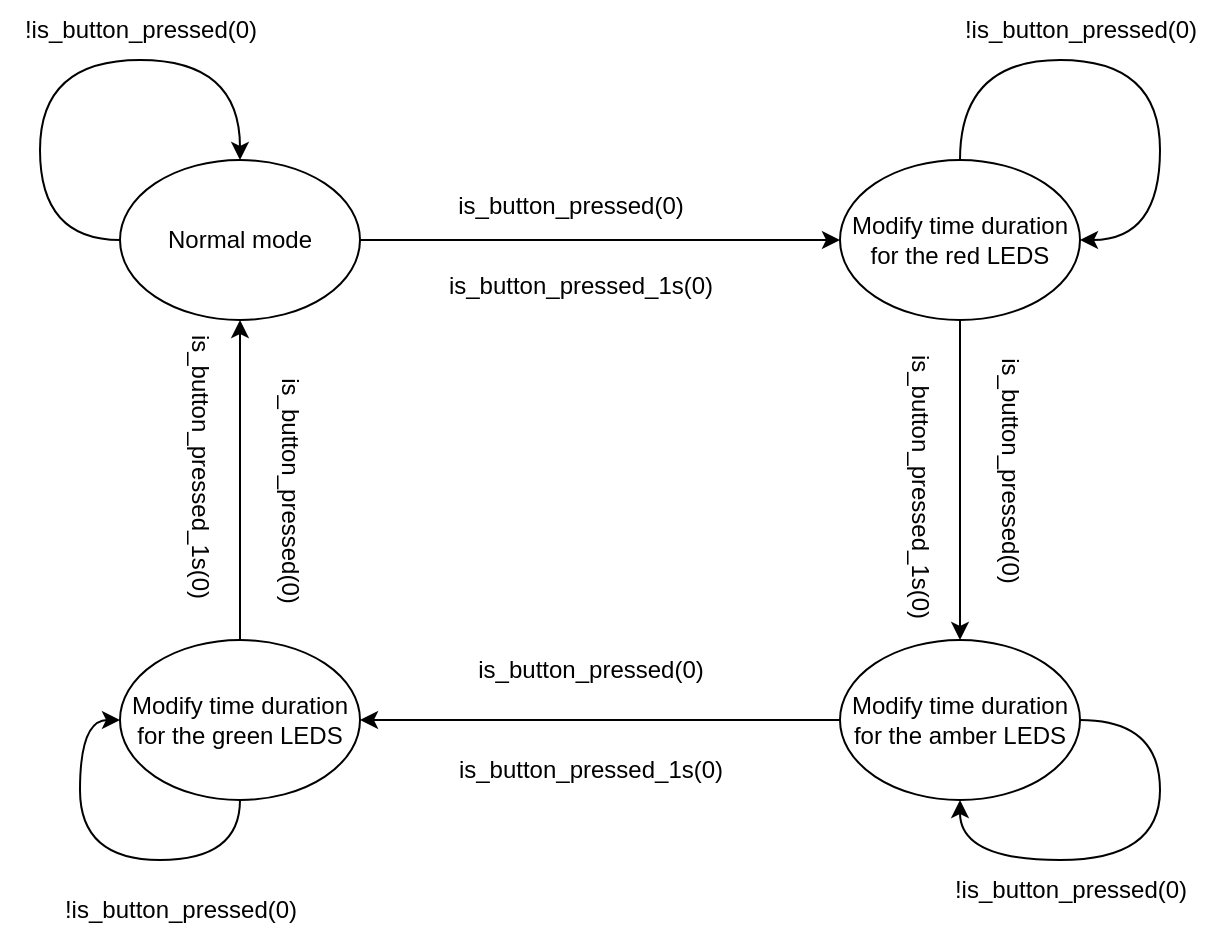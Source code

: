 <mxfile version="22.0.4" type="device">
  <diagram name="Page-1" id="tt0p2AYLQUR6rtq2RCFb">
    <mxGraphModel dx="1426" dy="785" grid="1" gridSize="10" guides="1" tooltips="1" connect="1" arrows="1" fold="1" page="1" pageScale="1" pageWidth="850" pageHeight="1100" math="0" shadow="0">
      <root>
        <mxCell id="0" />
        <mxCell id="1" parent="0" />
        <mxCell id="fBMuFBGO8dSWhLP7_DjK-5" style="edgeStyle=orthogonalEdgeStyle;rounded=0;orthogonalLoop=1;jettySize=auto;html=1;exitX=1;exitY=0.5;exitDx=0;exitDy=0;entryX=0;entryY=0.5;entryDx=0;entryDy=0;" edge="1" parent="1" source="fBMuFBGO8dSWhLP7_DjK-1" target="fBMuFBGO8dSWhLP7_DjK-2">
          <mxGeometry relative="1" as="geometry" />
        </mxCell>
        <mxCell id="fBMuFBGO8dSWhLP7_DjK-9" style="edgeStyle=orthogonalEdgeStyle;orthogonalLoop=1;jettySize=auto;html=1;exitX=0;exitY=0.5;exitDx=0;exitDy=0;curved=1;entryX=0.5;entryY=0;entryDx=0;entryDy=0;" edge="1" parent="1" source="fBMuFBGO8dSWhLP7_DjK-1" target="fBMuFBGO8dSWhLP7_DjK-1">
          <mxGeometry relative="1" as="geometry">
            <mxPoint x="120" y="180" as="targetPoint" />
            <Array as="points">
              <mxPoint x="120" y="230" />
              <mxPoint x="120" y="140" />
              <mxPoint x="220" y="140" />
            </Array>
          </mxGeometry>
        </mxCell>
        <mxCell id="fBMuFBGO8dSWhLP7_DjK-1" value="Normal mode" style="ellipse;whiteSpace=wrap;html=1;" vertex="1" parent="1">
          <mxGeometry x="160" y="190" width="120" height="80" as="geometry" />
        </mxCell>
        <mxCell id="fBMuFBGO8dSWhLP7_DjK-6" style="edgeStyle=orthogonalEdgeStyle;rounded=0;orthogonalLoop=1;jettySize=auto;html=1;exitX=0.5;exitY=1;exitDx=0;exitDy=0;entryX=0.5;entryY=0;entryDx=0;entryDy=0;" edge="1" parent="1" source="fBMuFBGO8dSWhLP7_DjK-2" target="fBMuFBGO8dSWhLP7_DjK-4">
          <mxGeometry relative="1" as="geometry" />
        </mxCell>
        <mxCell id="fBMuFBGO8dSWhLP7_DjK-2" value="Modify time duration for the red LEDS" style="ellipse;whiteSpace=wrap;html=1;" vertex="1" parent="1">
          <mxGeometry x="520" y="190" width="120" height="80" as="geometry" />
        </mxCell>
        <mxCell id="fBMuFBGO8dSWhLP7_DjK-8" style="edgeStyle=orthogonalEdgeStyle;rounded=0;orthogonalLoop=1;jettySize=auto;html=1;exitX=0.5;exitY=0;exitDx=0;exitDy=0;entryX=0.5;entryY=1;entryDx=0;entryDy=0;" edge="1" parent="1" source="fBMuFBGO8dSWhLP7_DjK-3" target="fBMuFBGO8dSWhLP7_DjK-1">
          <mxGeometry relative="1" as="geometry" />
        </mxCell>
        <mxCell id="fBMuFBGO8dSWhLP7_DjK-3" value="Modify time duration for the green LEDS" style="ellipse;whiteSpace=wrap;html=1;" vertex="1" parent="1">
          <mxGeometry x="160" y="430" width="120" height="80" as="geometry" />
        </mxCell>
        <mxCell id="fBMuFBGO8dSWhLP7_DjK-7" style="edgeStyle=orthogonalEdgeStyle;rounded=0;orthogonalLoop=1;jettySize=auto;html=1;exitX=0;exitY=0.5;exitDx=0;exitDy=0;entryX=1;entryY=0.5;entryDx=0;entryDy=0;" edge="1" parent="1" source="fBMuFBGO8dSWhLP7_DjK-4" target="fBMuFBGO8dSWhLP7_DjK-3">
          <mxGeometry relative="1" as="geometry" />
        </mxCell>
        <mxCell id="fBMuFBGO8dSWhLP7_DjK-4" value="Modify time duration for the amber LEDS" style="ellipse;whiteSpace=wrap;html=1;" vertex="1" parent="1">
          <mxGeometry x="520" y="430" width="120" height="80" as="geometry" />
        </mxCell>
        <mxCell id="fBMuFBGO8dSWhLP7_DjK-10" style="edgeStyle=orthogonalEdgeStyle;orthogonalLoop=1;jettySize=auto;html=1;exitX=0.5;exitY=0;exitDx=0;exitDy=0;curved=1;entryX=1;entryY=0.5;entryDx=0;entryDy=0;" edge="1" parent="1" source="fBMuFBGO8dSWhLP7_DjK-2" target="fBMuFBGO8dSWhLP7_DjK-2">
          <mxGeometry relative="1" as="geometry">
            <mxPoint x="700" y="210" as="targetPoint" />
            <mxPoint x="560" y="190" as="sourcePoint" />
            <Array as="points">
              <mxPoint x="580" y="140" />
              <mxPoint x="680" y="140" />
              <mxPoint x="680" y="230" />
            </Array>
          </mxGeometry>
        </mxCell>
        <mxCell id="fBMuFBGO8dSWhLP7_DjK-11" style="edgeStyle=orthogonalEdgeStyle;orthogonalLoop=1;jettySize=auto;html=1;exitX=1;exitY=0.5;exitDx=0;exitDy=0;curved=1;entryX=0.5;entryY=1;entryDx=0;entryDy=0;" edge="1" parent="1" source="fBMuFBGO8dSWhLP7_DjK-4" target="fBMuFBGO8dSWhLP7_DjK-4">
          <mxGeometry relative="1" as="geometry">
            <mxPoint x="750" y="570" as="targetPoint" />
            <mxPoint x="690" y="610" as="sourcePoint" />
            <Array as="points">
              <mxPoint x="680" y="470" />
              <mxPoint x="680" y="540" />
              <mxPoint x="580" y="540" />
            </Array>
          </mxGeometry>
        </mxCell>
        <mxCell id="fBMuFBGO8dSWhLP7_DjK-12" style="edgeStyle=orthogonalEdgeStyle;orthogonalLoop=1;jettySize=auto;html=1;exitX=0.5;exitY=1;exitDx=0;exitDy=0;curved=1;entryX=0;entryY=0.5;entryDx=0;entryDy=0;" edge="1" parent="1" source="fBMuFBGO8dSWhLP7_DjK-3" target="fBMuFBGO8dSWhLP7_DjK-3">
          <mxGeometry relative="1" as="geometry">
            <mxPoint x="250" y="290" as="targetPoint" />
            <mxPoint x="190" y="330" as="sourcePoint" />
            <Array as="points">
              <mxPoint x="220" y="540" />
              <mxPoint x="140" y="540" />
              <mxPoint x="140" y="470" />
            </Array>
          </mxGeometry>
        </mxCell>
        <mxCell id="fBMuFBGO8dSWhLP7_DjK-14" value="is_button_pressed(0)" style="text;html=1;align=center;verticalAlign=middle;resizable=0;points=[];autosize=1;strokeColor=none;fillColor=none;" vertex="1" parent="1">
          <mxGeometry x="315" y="198" width="140" height="30" as="geometry" />
        </mxCell>
        <mxCell id="fBMuFBGO8dSWhLP7_DjK-15" value="is_button_pressed(0)" style="text;html=1;align=center;verticalAlign=middle;resizable=0;points=[];autosize=1;strokeColor=none;fillColor=none;rotation=90;" vertex="1" parent="1">
          <mxGeometry x="535" y="330" width="140" height="30" as="geometry" />
        </mxCell>
        <mxCell id="fBMuFBGO8dSWhLP7_DjK-16" value="is_button_pressed(0)" style="text;html=1;align=center;verticalAlign=middle;resizable=0;points=[];autosize=1;strokeColor=none;fillColor=none;" vertex="1" parent="1">
          <mxGeometry x="325" y="430" width="140" height="30" as="geometry" />
        </mxCell>
        <mxCell id="fBMuFBGO8dSWhLP7_DjK-17" value="is_button_pressed(0)" style="text;html=1;align=center;verticalAlign=middle;resizable=0;points=[];autosize=1;strokeColor=none;fillColor=none;rotation=90;" vertex="1" parent="1">
          <mxGeometry x="175" y="340" width="140" height="30" as="geometry" />
        </mxCell>
        <mxCell id="fBMuFBGO8dSWhLP7_DjK-18" value="is_button_pressed_1s(0)" style="text;html=1;align=center;verticalAlign=middle;resizable=0;points=[];autosize=1;strokeColor=none;fillColor=none;" vertex="1" parent="1">
          <mxGeometry x="310" y="238" width="160" height="30" as="geometry" />
        </mxCell>
        <mxCell id="fBMuFBGO8dSWhLP7_DjK-19" value="is_button_pressed_1s(0)" style="text;html=1;align=center;verticalAlign=middle;resizable=0;points=[];autosize=1;strokeColor=none;fillColor=none;rotation=90;" vertex="1" parent="1">
          <mxGeometry x="480" y="338" width="160" height="30" as="geometry" />
        </mxCell>
        <mxCell id="fBMuFBGO8dSWhLP7_DjK-20" value="is_button_pressed_1s(0)" style="text;html=1;align=center;verticalAlign=middle;resizable=0;points=[];autosize=1;strokeColor=none;fillColor=none;" vertex="1" parent="1">
          <mxGeometry x="315" y="480" width="160" height="30" as="geometry" />
        </mxCell>
        <mxCell id="fBMuFBGO8dSWhLP7_DjK-21" value="is_button_pressed_1s(0)" style="text;html=1;align=center;verticalAlign=middle;resizable=0;points=[];autosize=1;strokeColor=none;fillColor=none;rotation=90;" vertex="1" parent="1">
          <mxGeometry x="120" y="328" width="160" height="30" as="geometry" />
        </mxCell>
        <mxCell id="fBMuFBGO8dSWhLP7_DjK-25" value="!is_button_pressed(0)" style="text;html=1;align=center;verticalAlign=middle;resizable=0;points=[];autosize=1;strokeColor=none;fillColor=none;" vertex="1" parent="1">
          <mxGeometry x="565" y="540" width="140" height="30" as="geometry" />
        </mxCell>
        <mxCell id="fBMuFBGO8dSWhLP7_DjK-27" value="!is_button_pressed(0)" style="text;html=1;align=center;verticalAlign=middle;resizable=0;points=[];autosize=1;strokeColor=none;fillColor=none;" vertex="1" parent="1">
          <mxGeometry x="570" y="110" width="140" height="30" as="geometry" />
        </mxCell>
        <mxCell id="fBMuFBGO8dSWhLP7_DjK-28" value="!is_button_pressed(0)" style="text;html=1;align=center;verticalAlign=middle;resizable=0;points=[];autosize=1;strokeColor=none;fillColor=none;" vertex="1" parent="1">
          <mxGeometry x="120" y="550" width="140" height="30" as="geometry" />
        </mxCell>
        <mxCell id="fBMuFBGO8dSWhLP7_DjK-29" value="!is_button_pressed(0)" style="text;html=1;align=center;verticalAlign=middle;resizable=0;points=[];autosize=1;strokeColor=none;fillColor=none;" vertex="1" parent="1">
          <mxGeometry x="100" y="110" width="140" height="30" as="geometry" />
        </mxCell>
      </root>
    </mxGraphModel>
  </diagram>
</mxfile>
